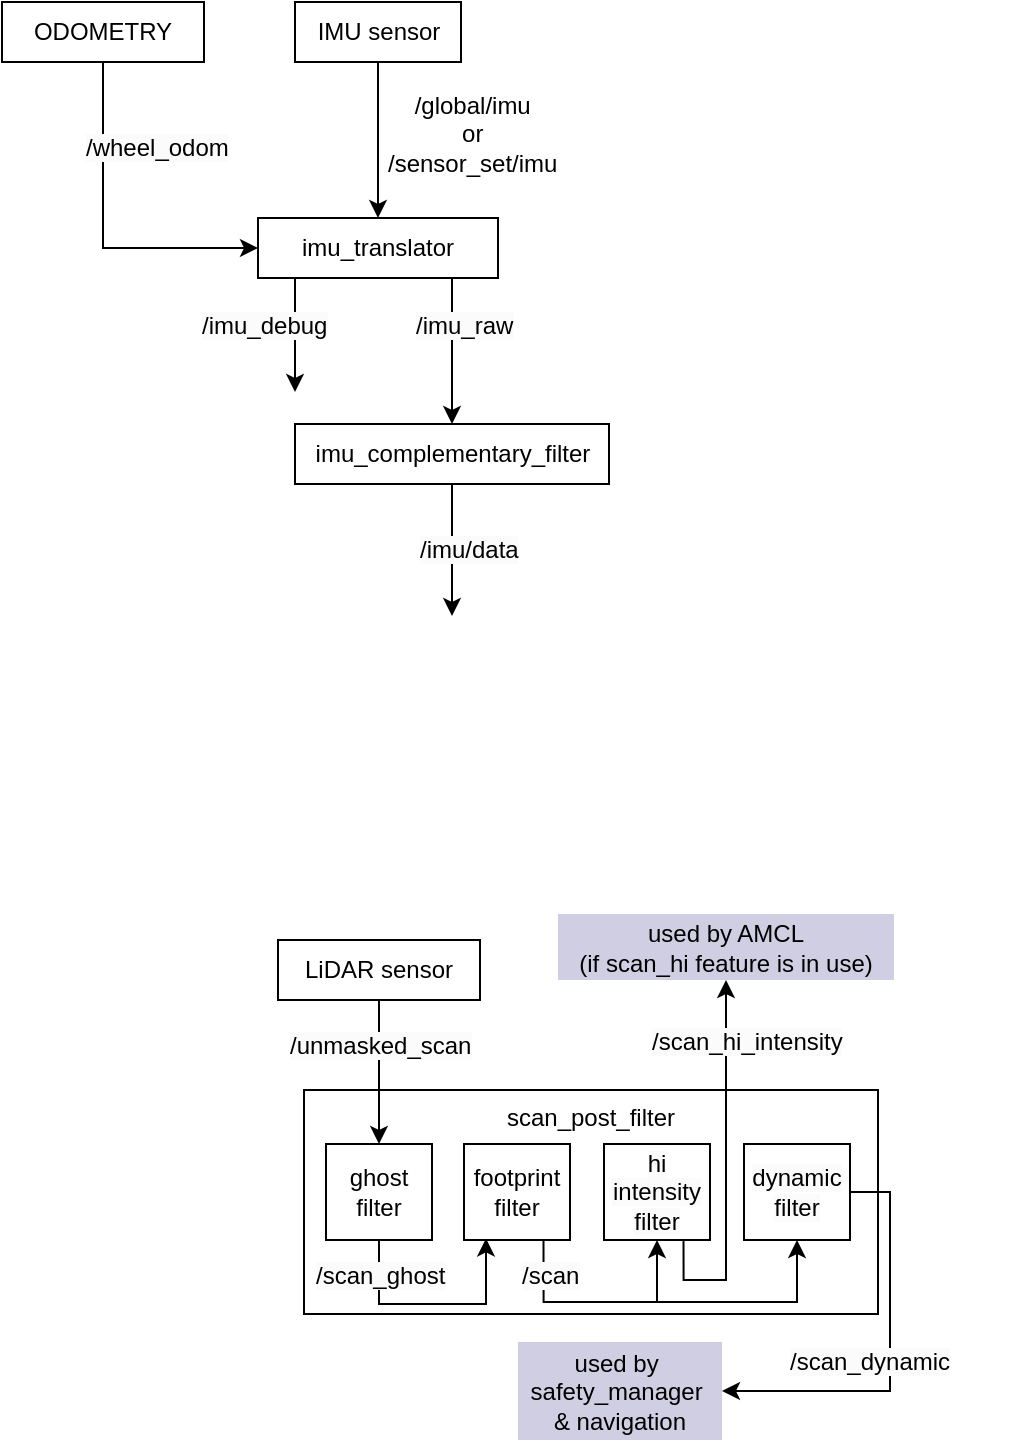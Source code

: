 <mxfile version="24.7.17">
  <diagram name="Page-1" id="QcFwFOKifyrVxmkoMn-t">
    <mxGraphModel dx="683" dy="374" grid="0" gridSize="10" guides="1" tooltips="1" connect="1" arrows="1" fold="1" page="1" pageScale="1" pageWidth="850" pageHeight="1100" math="0" shadow="0">
      <root>
        <mxCell id="0" />
        <mxCell id="1" parent="0" />
        <mxCell id="rNhIjqgVADMFTiBCQqSe-9" style="edgeStyle=orthogonalEdgeStyle;rounded=0;orthogonalLoop=1;jettySize=auto;html=1;exitX=0.5;exitY=1;exitDx=0;exitDy=0;entryX=0;entryY=0.5;entryDx=0;entryDy=0;" parent="1" source="rNhIjqgVADMFTiBCQqSe-2" target="rNhIjqgVADMFTiBCQqSe-4" edge="1">
          <mxGeometry relative="1" as="geometry" />
        </mxCell>
        <mxCell id="rNhIjqgVADMFTiBCQqSe-2" value="ODOMETRY" style="rounded=0;whiteSpace=wrap;html=1;" parent="1" vertex="1">
          <mxGeometry x="71" y="175" width="101" height="30" as="geometry" />
        </mxCell>
        <mxCell id="rNhIjqgVADMFTiBCQqSe-4" value="imu_translator" style="rounded=0;whiteSpace=wrap;html=1;" parent="1" vertex="1">
          <mxGeometry x="199" y="283" width="120" height="30" as="geometry" />
        </mxCell>
        <mxCell id="rNhIjqgVADMFTiBCQqSe-5" value="" style="endArrow=classic;html=1;rounded=0;entryX=0.5;entryY=0;entryDx=0;entryDy=0;" parent="1" source="rNhIjqgVADMFTiBCQqSe-7" target="rNhIjqgVADMFTiBCQqSe-4" edge="1">
          <mxGeometry width="50" height="50" relative="1" as="geometry">
            <mxPoint x="259" y="200" as="sourcePoint" />
            <mxPoint x="258.5" y="300" as="targetPoint" />
          </mxGeometry>
        </mxCell>
        <mxCell id="rNhIjqgVADMFTiBCQqSe-7" value="IMU sensor" style="rounded=0;whiteSpace=wrap;html=1;" parent="1" vertex="1">
          <mxGeometry x="217.5" y="175" width="83" height="30" as="geometry" />
        </mxCell>
        <mxCell id="rNhIjqgVADMFTiBCQqSe-10" value="&lt;span style=&quot;color: rgb(0, 0, 0); font-family: Helvetica; font-size: 12px; font-style: normal; font-variant-ligatures: normal; font-variant-caps: normal; font-weight: 400; letter-spacing: normal; orphans: 2; text-align: center; text-indent: 0px; text-transform: none; widows: 2; word-spacing: 0px; -webkit-text-stroke-width: 0px; white-space: nowrap; background-color: rgb(251, 251, 251); text-decoration-thickness: initial; text-decoration-style: initial; text-decoration-color: initial; display: inline !important; float: none;&quot;&gt;/wheel_odom&lt;/span&gt;" style="text;whiteSpace=wrap;html=1;" parent="1" vertex="1">
          <mxGeometry x="111" y="234" width="113" height="36" as="geometry" />
        </mxCell>
        <mxCell id="rNhIjqgVADMFTiBCQqSe-13" value="" style="endArrow=classic;html=1;rounded=0;exitX=0.5;exitY=1;exitDx=0;exitDy=0;" parent="1" edge="1">
          <mxGeometry width="50" height="50" relative="1" as="geometry">
            <mxPoint x="217.5" y="313" as="sourcePoint" />
            <mxPoint x="217.5" y="370" as="targetPoint" />
          </mxGeometry>
        </mxCell>
        <mxCell id="rNhIjqgVADMFTiBCQqSe-14" value="&lt;span style=&quot;color: rgb(0, 0, 0); font-family: Helvetica; font-size: 12px; font-style: normal; font-variant-ligatures: normal; font-variant-caps: normal; font-weight: 400; letter-spacing: normal; orphans: 2; text-align: center; text-indent: 0px; text-transform: none; widows: 2; word-spacing: 0px; -webkit-text-stroke-width: 0px; white-space: nowrap; background-color: rgb(251, 251, 251); text-decoration-thickness: initial; text-decoration-style: initial; text-decoration-color: initial; display: inline !important; float: none;&quot;&gt;/imu_debug&lt;/span&gt;" style="text;whiteSpace=wrap;html=1;" parent="1" vertex="1">
          <mxGeometry x="169" y="323" width="113" height="36" as="geometry" />
        </mxCell>
        <mxCell id="rNhIjqgVADMFTiBCQqSe-16" value="" style="endArrow=classic;html=1;rounded=0;exitX=0.5;exitY=1;exitDx=0;exitDy=0;entryX=0.5;entryY=0;entryDx=0;entryDy=0;" parent="1" target="rNhIjqgVADMFTiBCQqSe-18" edge="1">
          <mxGeometry width="50" height="50" relative="1" as="geometry">
            <mxPoint x="296" y="313" as="sourcePoint" />
            <mxPoint x="296" y="368" as="targetPoint" />
          </mxGeometry>
        </mxCell>
        <mxCell id="rNhIjqgVADMFTiBCQqSe-17" value="&lt;span style=&quot;color: rgb(0, 0, 0); font-family: Helvetica; font-size: 12px; font-style: normal; font-variant-ligatures: normal; font-variant-caps: normal; font-weight: 400; letter-spacing: normal; orphans: 2; text-align: center; text-indent: 0px; text-transform: none; widows: 2; word-spacing: 0px; -webkit-text-stroke-width: 0px; white-space: nowrap; background-color: rgb(251, 251, 251); text-decoration-thickness: initial; text-decoration-style: initial; text-decoration-color: initial; display: inline !important; float: none;&quot;&gt;/imu_raw&lt;/span&gt;" style="text;whiteSpace=wrap;html=1;" parent="1" vertex="1">
          <mxGeometry x="276" y="323" width="113" height="36" as="geometry" />
        </mxCell>
        <mxCell id="rNhIjqgVADMFTiBCQqSe-18" value="imu_complementary_filter" style="rounded=0;whiteSpace=wrap;html=1;" parent="1" vertex="1">
          <mxGeometry x="217.5" y="386" width="157" height="30" as="geometry" />
        </mxCell>
        <mxCell id="rNhIjqgVADMFTiBCQqSe-19" value="&lt;div style=&quot;text-align: center; text-wrap: nowrap;&quot;&gt;&lt;span style=&quot;background-color: initial;&quot;&gt;/global/imu&lt;/span&gt;&lt;br&gt;&lt;/div&gt;&lt;div style=&quot;text-align: center; text-wrap: nowrap;&quot;&gt;&lt;span style=&quot;background-color: initial;&quot;&gt;or&lt;/span&gt;&lt;/div&gt;&lt;div style=&quot;text-align: center; text-wrap: nowrap;&quot;&gt;/sensor_set/imu&lt;/div&gt;" style="text;whiteSpace=wrap;html=1;" parent="1" vertex="1">
          <mxGeometry x="261.5" y="213" width="113" height="57" as="geometry" />
        </mxCell>
        <mxCell id="rNhIjqgVADMFTiBCQqSe-20" value="" style="endArrow=classic;html=1;rounded=0;exitX=0.5;exitY=1;exitDx=0;exitDy=0;" parent="1" source="rNhIjqgVADMFTiBCQqSe-18" edge="1">
          <mxGeometry width="50" height="50" relative="1" as="geometry">
            <mxPoint x="306" y="432" as="sourcePoint" />
            <mxPoint x="296" y="482" as="targetPoint" />
          </mxGeometry>
        </mxCell>
        <mxCell id="rNhIjqgVADMFTiBCQqSe-21" value="&lt;span style=&quot;color: rgb(0, 0, 0); font-family: Helvetica; font-size: 12px; font-style: normal; font-variant-ligatures: normal; font-variant-caps: normal; font-weight: 400; letter-spacing: normal; orphans: 2; text-align: center; text-indent: 0px; text-transform: none; widows: 2; word-spacing: 0px; -webkit-text-stroke-width: 0px; white-space: nowrap; background-color: rgb(251, 251, 251); text-decoration-thickness: initial; text-decoration-style: initial; text-decoration-color: initial; display: inline !important; float: none;&quot;&gt;/imu/data&lt;/span&gt;" style="text;whiteSpace=wrap;html=1;" parent="1" vertex="1">
          <mxGeometry x="278" y="435" width="113" height="36" as="geometry" />
        </mxCell>
        <mxCell id="9kVhDNkLFDF5gvqdDcIq-2" value="LiDAR sensor" style="rounded=0;whiteSpace=wrap;html=1;" vertex="1" parent="1">
          <mxGeometry x="209" y="644" width="101" height="30" as="geometry" />
        </mxCell>
        <mxCell id="9kVhDNkLFDF5gvqdDcIq-3" value="scan_post_filter" style="rounded=0;whiteSpace=wrap;html=1;verticalAlign=top;" vertex="1" parent="1">
          <mxGeometry x="222" y="719" width="287" height="112" as="geometry" />
        </mxCell>
        <mxCell id="9kVhDNkLFDF5gvqdDcIq-18" style="edgeStyle=orthogonalEdgeStyle;rounded=0;orthogonalLoop=1;jettySize=auto;html=1;exitX=0.5;exitY=1;exitDx=0;exitDy=0;entryX=0.196;entryY=0.983;entryDx=0;entryDy=0;entryPerimeter=0;" edge="1" parent="1" source="9kVhDNkLFDF5gvqdDcIq-15" target="9kVhDNkLFDF5gvqdDcIq-16">
          <mxGeometry relative="1" as="geometry">
            <mxPoint x="259.276" y="864.897" as="targetPoint" />
            <Array as="points">
              <mxPoint x="260" y="826" />
              <mxPoint x="313" y="826" />
              <mxPoint x="313" y="793" />
            </Array>
          </mxGeometry>
        </mxCell>
        <mxCell id="9kVhDNkLFDF5gvqdDcIq-15" value="ghost filter" style="rounded=0;whiteSpace=wrap;html=1;" vertex="1" parent="1">
          <mxGeometry x="233" y="746" width="53" height="48" as="geometry" />
        </mxCell>
        <mxCell id="9kVhDNkLFDF5gvqdDcIq-16" value="footprint filter" style="rounded=0;whiteSpace=wrap;html=1;" vertex="1" parent="1">
          <mxGeometry x="302" y="746" width="53" height="48" as="geometry" />
        </mxCell>
        <mxCell id="9kVhDNkLFDF5gvqdDcIq-30" style="edgeStyle=orthogonalEdgeStyle;rounded=0;orthogonalLoop=1;jettySize=auto;html=1;exitX=0.75;exitY=1;exitDx=0;exitDy=0;entryX=0.5;entryY=1;entryDx=0;entryDy=0;" edge="1" parent="1" source="9kVhDNkLFDF5gvqdDcIq-17" target="9kVhDNkLFDF5gvqdDcIq-29">
          <mxGeometry relative="1" as="geometry">
            <Array as="points">
              <mxPoint x="412" y="814" />
              <mxPoint x="433" y="814" />
              <mxPoint x="433" y="722" />
            </Array>
          </mxGeometry>
        </mxCell>
        <mxCell id="9kVhDNkLFDF5gvqdDcIq-17" value="&lt;span style=&quot;color: rgb(0, 0, 0); font-family: Helvetica; font-size: 12px; font-style: normal; font-variant-ligatures: normal; font-variant-caps: normal; font-weight: 400; letter-spacing: normal; orphans: 2; text-align: center; text-indent: 0px; text-transform: none; widows: 2; word-spacing: 0px; -webkit-text-stroke-width: 0px; white-space: normal; background-color: rgb(251, 251, 251); text-decoration-thickness: initial; text-decoration-style: initial; text-decoration-color: initial; display: inline !important; float: none;&quot;&gt;hi intensity filter&lt;/span&gt;" style="rounded=0;whiteSpace=wrap;html=1;" vertex="1" parent="1">
          <mxGeometry x="372" y="746" width="53" height="48" as="geometry" />
        </mxCell>
        <mxCell id="9kVhDNkLFDF5gvqdDcIq-19" value="&lt;span style=&quot;color: rgb(0, 0, 0); font-family: Helvetica; font-size: 12px; font-style: normal; font-variant-ligatures: normal; font-variant-caps: normal; font-weight: 400; letter-spacing: normal; orphans: 2; text-align: center; text-indent: 0px; text-transform: none; widows: 2; word-spacing: 0px; -webkit-text-stroke-width: 0px; white-space: nowrap; background-color: rgb(251, 251, 251); text-decoration-thickness: initial; text-decoration-style: initial; text-decoration-color: initial; display: inline !important; float: none;&quot;&gt;/scan_ghost&lt;/span&gt;" style="text;whiteSpace=wrap;html=1;" vertex="1" parent="1">
          <mxGeometry x="226" y="798" width="77" height="21" as="geometry" />
        </mxCell>
        <mxCell id="9kVhDNkLFDF5gvqdDcIq-21" value="&lt;span style=&quot;color: rgb(0, 0, 0); font-family: Helvetica; font-size: 12px; font-style: normal; font-variant-ligatures: normal; font-variant-caps: normal; font-weight: 400; letter-spacing: normal; orphans: 2; text-align: center; text-indent: 0px; text-transform: none; widows: 2; word-spacing: 0px; -webkit-text-stroke-width: 0px; white-space: nowrap; background-color: rgb(251, 251, 251); text-decoration-thickness: initial; text-decoration-style: initial; text-decoration-color: initial; display: inline !important; float: none;&quot;&gt;/scan_hi_intensity&lt;/span&gt;" style="text;whiteSpace=wrap;html=1;" vertex="1" parent="1">
          <mxGeometry x="393.5" y="681" width="113" height="36" as="geometry" />
        </mxCell>
        <mxCell id="9kVhDNkLFDF5gvqdDcIq-1" style="edgeStyle=orthogonalEdgeStyle;rounded=0;orthogonalLoop=1;jettySize=auto;html=1;exitX=0.5;exitY=1;exitDx=0;exitDy=0;entryX=0.5;entryY=0;entryDx=0;entryDy=0;" edge="1" source="9kVhDNkLFDF5gvqdDcIq-2" target="9kVhDNkLFDF5gvqdDcIq-15" parent="1">
          <mxGeometry relative="1" as="geometry" />
        </mxCell>
        <mxCell id="9kVhDNkLFDF5gvqdDcIq-28" style="edgeStyle=orthogonalEdgeStyle;rounded=0;orthogonalLoop=1;jettySize=auto;html=1;exitX=0.75;exitY=1;exitDx=0;exitDy=0;entryX=0.5;entryY=1;entryDx=0;entryDy=0;" edge="1" parent="1" source="9kVhDNkLFDF5gvqdDcIq-16" target="9kVhDNkLFDF5gvqdDcIq-17">
          <mxGeometry relative="1" as="geometry">
            <mxPoint x="379" y="825" as="targetPoint" />
            <mxPoint x="327" y="826" as="sourcePoint" />
            <Array as="points">
              <mxPoint x="342" y="825" />
              <mxPoint x="399" y="825" />
            </Array>
          </mxGeometry>
        </mxCell>
        <mxCell id="9kVhDNkLFDF5gvqdDcIq-23" value="&lt;span style=&quot;color: rgb(0, 0, 0); font-family: Helvetica; font-size: 12px; font-style: normal; font-variant-ligatures: normal; font-variant-caps: normal; font-weight: 400; letter-spacing: normal; orphans: 2; text-align: center; text-indent: 0px; text-transform: none; widows: 2; word-spacing: 0px; -webkit-text-stroke-width: 0px; white-space: nowrap; background-color: rgb(251, 251, 251); text-decoration-thickness: initial; text-decoration-style: initial; text-decoration-color: initial; display: inline !important; float: none;&quot;&gt;/scan&lt;/span&gt;" style="text;whiteSpace=wrap;html=1;" vertex="1" parent="1">
          <mxGeometry x="329" y="798" width="34" height="26" as="geometry" />
        </mxCell>
        <mxCell id="9kVhDNkLFDF5gvqdDcIq-6" value="&lt;span style=&quot;color: rgb(0, 0, 0); font-family: Helvetica; font-size: 12px; font-style: normal; font-variant-ligatures: normal; font-variant-caps: normal; font-weight: 400; letter-spacing: normal; orphans: 2; text-align: center; text-indent: 0px; text-transform: none; widows: 2; word-spacing: 0px; -webkit-text-stroke-width: 0px; white-space: nowrap; background-color: rgb(251, 251, 251); text-decoration-thickness: initial; text-decoration-style: initial; text-decoration-color: initial; display: inline !important; float: none;&quot;&gt;/unmasked_scan&lt;/span&gt;" style="text;whiteSpace=wrap;html=1;" vertex="1" parent="1">
          <mxGeometry x="213" y="683" width="113" height="36" as="geometry" />
        </mxCell>
        <mxCell id="9kVhDNkLFDF5gvqdDcIq-29" value="used by AMCL&lt;div&gt;(if scan_hi feature is in use)&lt;/div&gt;" style="rounded=0;whiteSpace=wrap;html=1;strokeColor=none;fillColor=#d0cee2;" vertex="1" parent="1">
          <mxGeometry x="349" y="631" width="168" height="33" as="geometry" />
        </mxCell>
        <mxCell id="9kVhDNkLFDF5gvqdDcIq-34" style="edgeStyle=orthogonalEdgeStyle;rounded=0;orthogonalLoop=1;jettySize=auto;html=1;exitX=1;exitY=0.5;exitDx=0;exitDy=0;entryX=1;entryY=0.5;entryDx=0;entryDy=0;" edge="1" parent="1" source="9kVhDNkLFDF5gvqdDcIq-31" target="9kVhDNkLFDF5gvqdDcIq-33">
          <mxGeometry relative="1" as="geometry" />
        </mxCell>
        <mxCell id="9kVhDNkLFDF5gvqdDcIq-31" value="&lt;span style=&quot;color: rgb(0, 0, 0); font-family: Helvetica; font-size: 12px; font-style: normal; font-variant-ligatures: normal; font-variant-caps: normal; font-weight: 400; letter-spacing: normal; orphans: 2; text-align: center; text-indent: 0px; text-transform: none; widows: 2; word-spacing: 0px; -webkit-text-stroke-width: 0px; white-space: normal; background-color: rgb(251, 251, 251); text-decoration-thickness: initial; text-decoration-style: initial; text-decoration-color: initial; display: inline !important; float: none;&quot;&gt;dynamic filter&lt;/span&gt;" style="rounded=0;whiteSpace=wrap;html=1;" vertex="1" parent="1">
          <mxGeometry x="442" y="746" width="53" height="48" as="geometry" />
        </mxCell>
        <mxCell id="9kVhDNkLFDF5gvqdDcIq-32" style="edgeStyle=orthogonalEdgeStyle;rounded=0;orthogonalLoop=1;jettySize=auto;html=1;entryX=0.5;entryY=1;entryDx=0;entryDy=0;" edge="1" parent="1" target="9kVhDNkLFDF5gvqdDcIq-31">
          <mxGeometry relative="1" as="geometry">
            <mxPoint x="409" y="804" as="targetPoint" />
            <mxPoint x="398" y="825" as="sourcePoint" />
            <Array as="points">
              <mxPoint x="352" y="825" />
              <mxPoint x="469" y="825" />
              <mxPoint x="469" y="794" />
            </Array>
          </mxGeometry>
        </mxCell>
        <mxCell id="9kVhDNkLFDF5gvqdDcIq-33" value="used by&amp;nbsp;&lt;div&gt;safety_manager&amp;nbsp;&lt;/div&gt;&lt;div&gt;&amp;amp; navigation&lt;/div&gt;" style="rounded=0;whiteSpace=wrap;html=1;strokeColor=none;fillColor=#d0cee2;" vertex="1" parent="1">
          <mxGeometry x="329" y="845" width="102" height="49" as="geometry" />
        </mxCell>
        <mxCell id="9kVhDNkLFDF5gvqdDcIq-35" value="&lt;span style=&quot;color: rgb(0, 0, 0); font-family: Helvetica; font-size: 12px; font-style: normal; font-variant-ligatures: normal; font-variant-caps: normal; font-weight: 400; letter-spacing: normal; orphans: 2; text-align: center; text-indent: 0px; text-transform: none; widows: 2; word-spacing: 0px; -webkit-text-stroke-width: 0px; white-space: nowrap; background-color: rgb(251, 251, 251); text-decoration-thickness: initial; text-decoration-style: initial; text-decoration-color: initial; display: inline !important; float: none;&quot;&gt;/scan_dynamic&lt;/span&gt;" style="text;whiteSpace=wrap;html=1;" vertex="1" parent="1">
          <mxGeometry x="463" y="841" width="113" height="36" as="geometry" />
        </mxCell>
      </root>
    </mxGraphModel>
  </diagram>
</mxfile>
